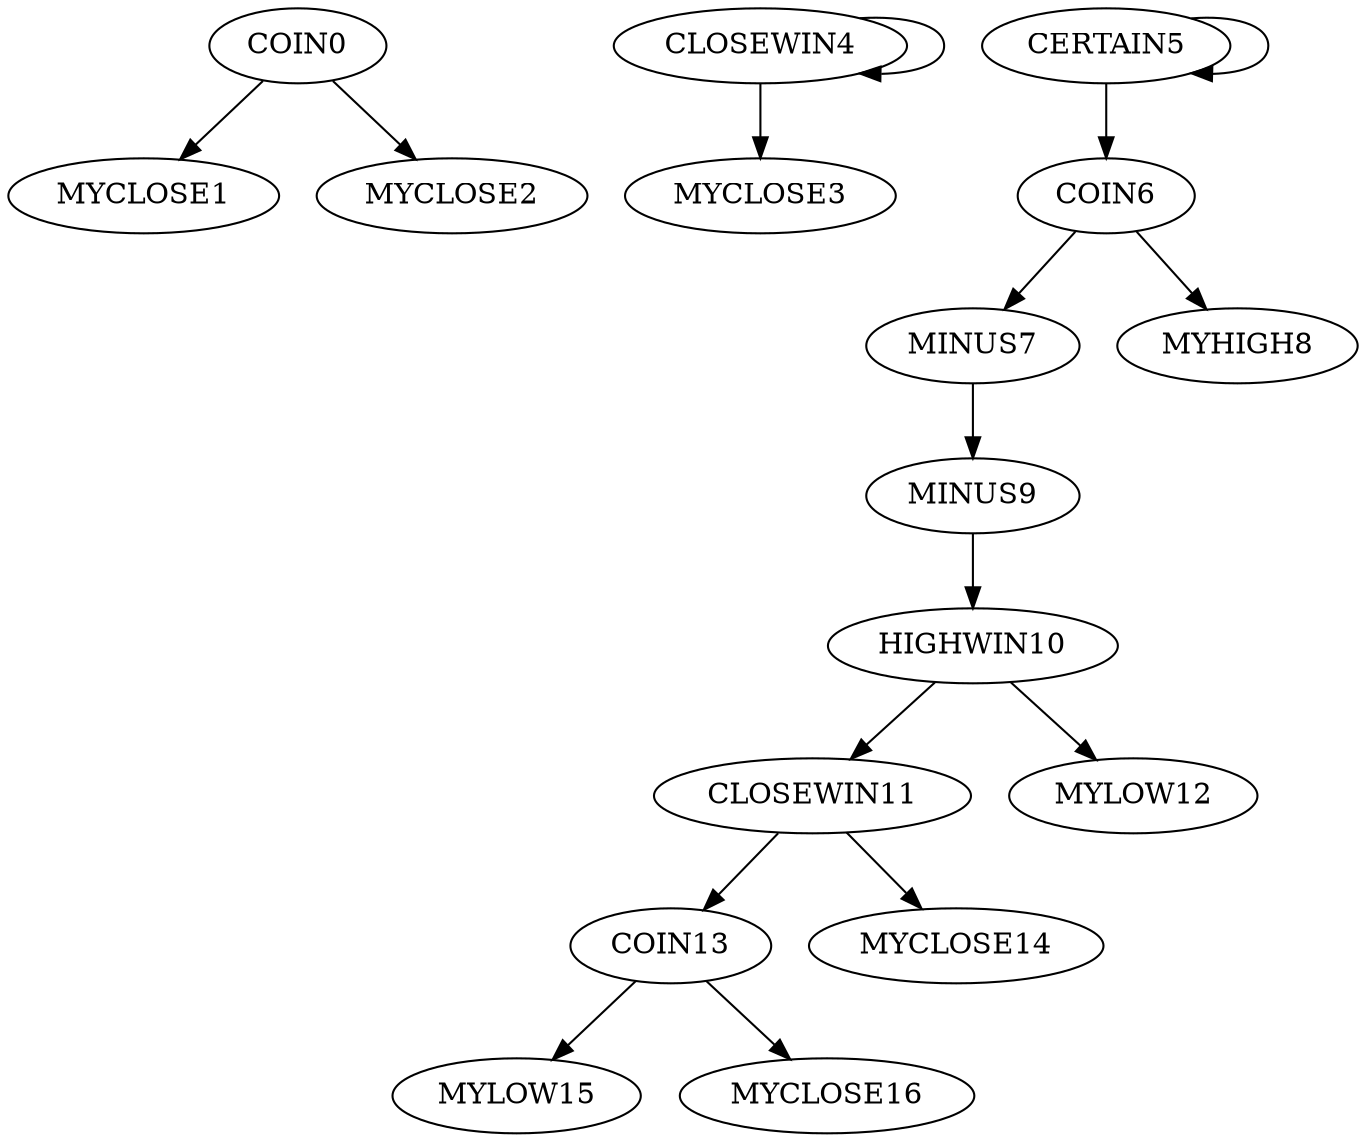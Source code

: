 digraph T {
	COIN0 -> MYCLOSE1;
	COIN0 -> MYCLOSE2;
	CLOSEWIN4 -> MYCLOSE3;
	CLOSEWIN4 -> CLOSEWIN4;
	CERTAIN5 -> CERTAIN5;
	CERTAIN5 -> COIN6;
	COIN6 -> MINUS7;
	COIN6 -> MYHIGH8;
	MINUS7 -> MINUS9;
	MINUS9 -> HIGHWIN10;
	HIGHWIN10 -> CLOSEWIN11;
	HIGHWIN10 -> MYLOW12;
	CLOSEWIN11 -> COIN13;
	CLOSEWIN11 -> MYCLOSE14;
	COIN13 -> MYLOW15;
	COIN13 -> MYCLOSE16;
}